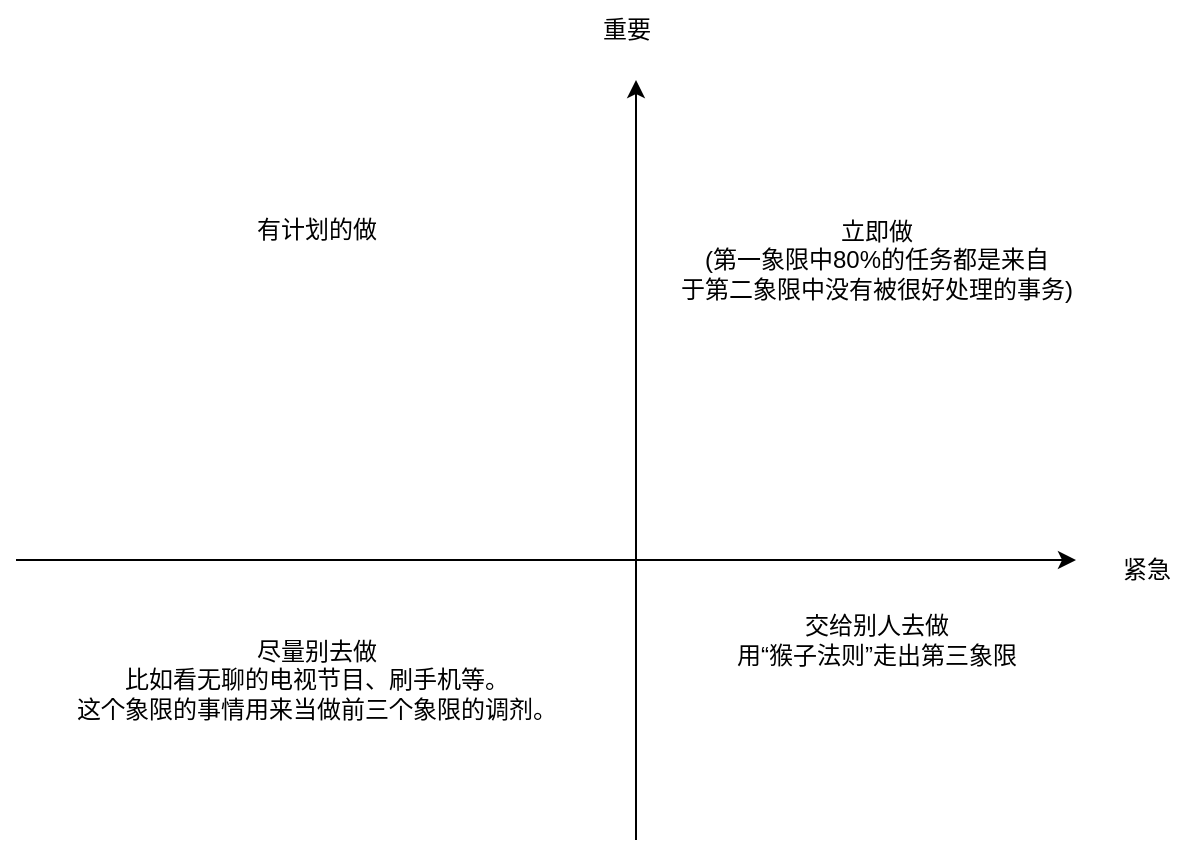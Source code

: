 <mxfile version="20.4.1" type="github">
  <diagram id="gunhI00dXkGyVERq6LJF" name="第 1 页">
    <mxGraphModel dx="1209" dy="741" grid="1" gridSize="10" guides="1" tooltips="1" connect="1" arrows="1" fold="1" page="1" pageScale="1" pageWidth="827" pageHeight="1169" math="0" shadow="0">
      <root>
        <mxCell id="0" />
        <mxCell id="1" parent="0" />
        <mxCell id="6qg9BJQZbFwgMBXtsRcn-2" value="" style="endArrow=classic;html=1;rounded=0;" edge="1" parent="1">
          <mxGeometry width="50" height="50" relative="1" as="geometry">
            <mxPoint x="190" y="400" as="sourcePoint" />
            <mxPoint x="720" y="400" as="targetPoint" />
          </mxGeometry>
        </mxCell>
        <mxCell id="6qg9BJQZbFwgMBXtsRcn-3" value="" style="endArrow=classic;html=1;rounded=0;" edge="1" parent="1">
          <mxGeometry width="50" height="50" relative="1" as="geometry">
            <mxPoint x="500" y="540" as="sourcePoint" />
            <mxPoint x="500" y="160" as="targetPoint" />
          </mxGeometry>
        </mxCell>
        <mxCell id="6qg9BJQZbFwgMBXtsRcn-4" value="重要" style="text;html=1;resizable=0;autosize=1;align=center;verticalAlign=middle;points=[];fillColor=none;strokeColor=none;rounded=0;" vertex="1" parent="1">
          <mxGeometry x="470" y="120" width="50" height="30" as="geometry" />
        </mxCell>
        <mxCell id="6qg9BJQZbFwgMBXtsRcn-5" value="紧急" style="text;html=1;resizable=0;autosize=1;align=center;verticalAlign=middle;points=[];fillColor=none;strokeColor=none;rounded=0;" vertex="1" parent="1">
          <mxGeometry x="730" y="390" width="50" height="30" as="geometry" />
        </mxCell>
        <mxCell id="6qg9BJQZbFwgMBXtsRcn-6" value="立即做&lt;br&gt;(第一象限中80%的任务都是来自&lt;br&gt;于第二象限中没有被很好处理的事务)" style="text;html=1;resizable=0;autosize=1;align=center;verticalAlign=middle;points=[];fillColor=none;strokeColor=none;rounded=0;" vertex="1" parent="1">
          <mxGeometry x="510" y="220" width="220" height="60" as="geometry" />
        </mxCell>
        <mxCell id="6qg9BJQZbFwgMBXtsRcn-7" value="有计划的做" style="text;html=1;resizable=0;autosize=1;align=center;verticalAlign=middle;points=[];fillColor=none;strokeColor=none;rounded=0;" vertex="1" parent="1">
          <mxGeometry x="300" y="220" width="80" height="30" as="geometry" />
        </mxCell>
        <mxCell id="6qg9BJQZbFwgMBXtsRcn-8" value="交给别人去做&lt;br&gt;用“猴子法则”走出第三象限" style="text;html=1;resizable=0;autosize=1;align=center;verticalAlign=middle;points=[];fillColor=none;strokeColor=none;rounded=0;" vertex="1" parent="1">
          <mxGeometry x="540" y="420" width="160" height="40" as="geometry" />
        </mxCell>
        <mxCell id="6qg9BJQZbFwgMBXtsRcn-10" value="&lt;div style=&quot;text-align: start;&quot;&gt;&lt;br&gt;&lt;/div&gt;" style="text;html=1;resizable=0;autosize=1;align=center;verticalAlign=middle;points=[];fillColor=none;strokeColor=none;rounded=0;" vertex="1" parent="1">
          <mxGeometry x="404" y="445" width="20" height="30" as="geometry" />
        </mxCell>
        <mxCell id="6qg9BJQZbFwgMBXtsRcn-11" value="尽量别去做&lt;br&gt;比如看无聊的电视节目、刷手机等。&lt;br&gt;这个象限的事情用来当做前三个象限的调剂。" style="text;html=1;resizable=0;autosize=1;align=center;verticalAlign=middle;points=[];fillColor=none;strokeColor=none;rounded=0;" vertex="1" parent="1">
          <mxGeometry x="210" y="430" width="260" height="60" as="geometry" />
        </mxCell>
      </root>
    </mxGraphModel>
  </diagram>
</mxfile>
